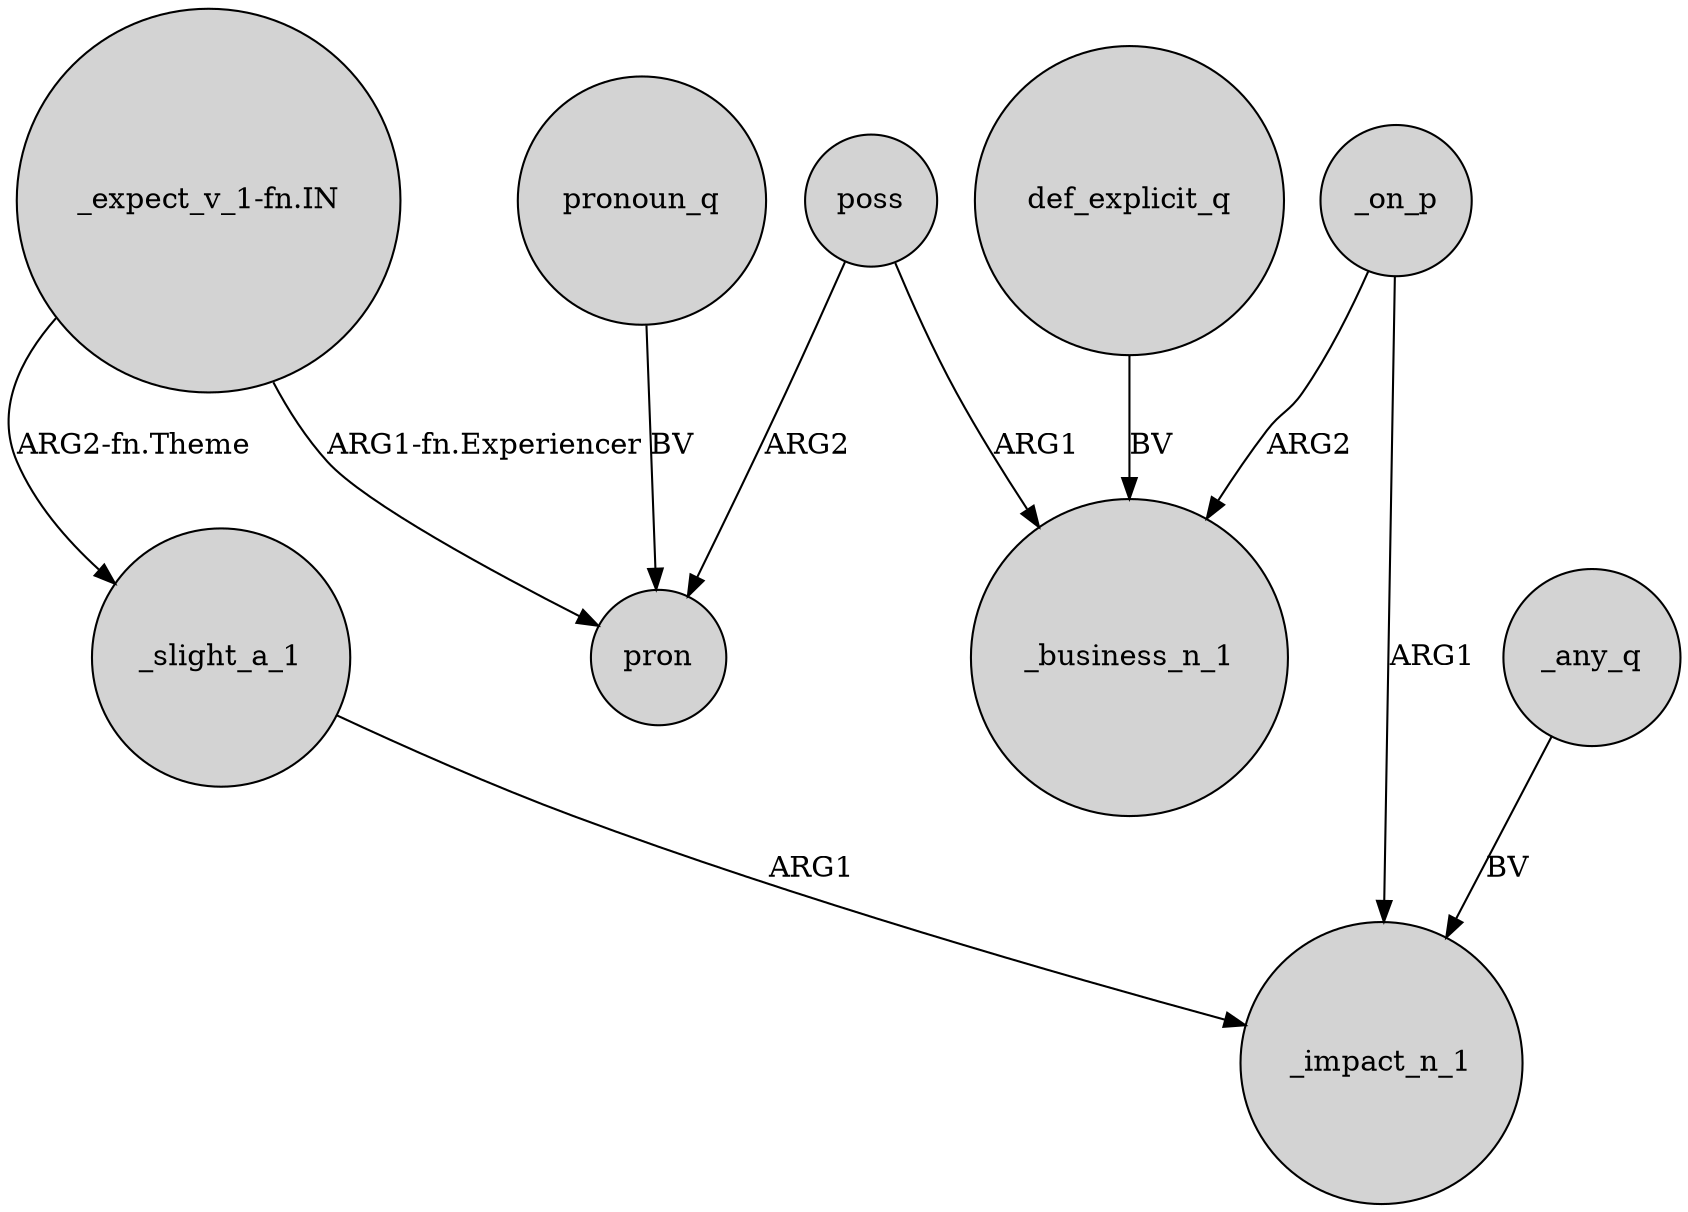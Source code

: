 digraph {
	node [shape=circle style=filled]
	"_expect_v_1-fn.IN" -> pron [label="ARG1-fn.Experiencer"]
	"_expect_v_1-fn.IN" -> _slight_a_1 [label="ARG2-fn.Theme"]
	_any_q -> _impact_n_1 [label=BV]
	def_explicit_q -> _business_n_1 [label=BV]
	poss -> pron [label=ARG2]
	_slight_a_1 -> _impact_n_1 [label=ARG1]
	_on_p -> _business_n_1 [label=ARG2]
	poss -> _business_n_1 [label=ARG1]
	_on_p -> _impact_n_1 [label=ARG1]
	pronoun_q -> pron [label=BV]
}
